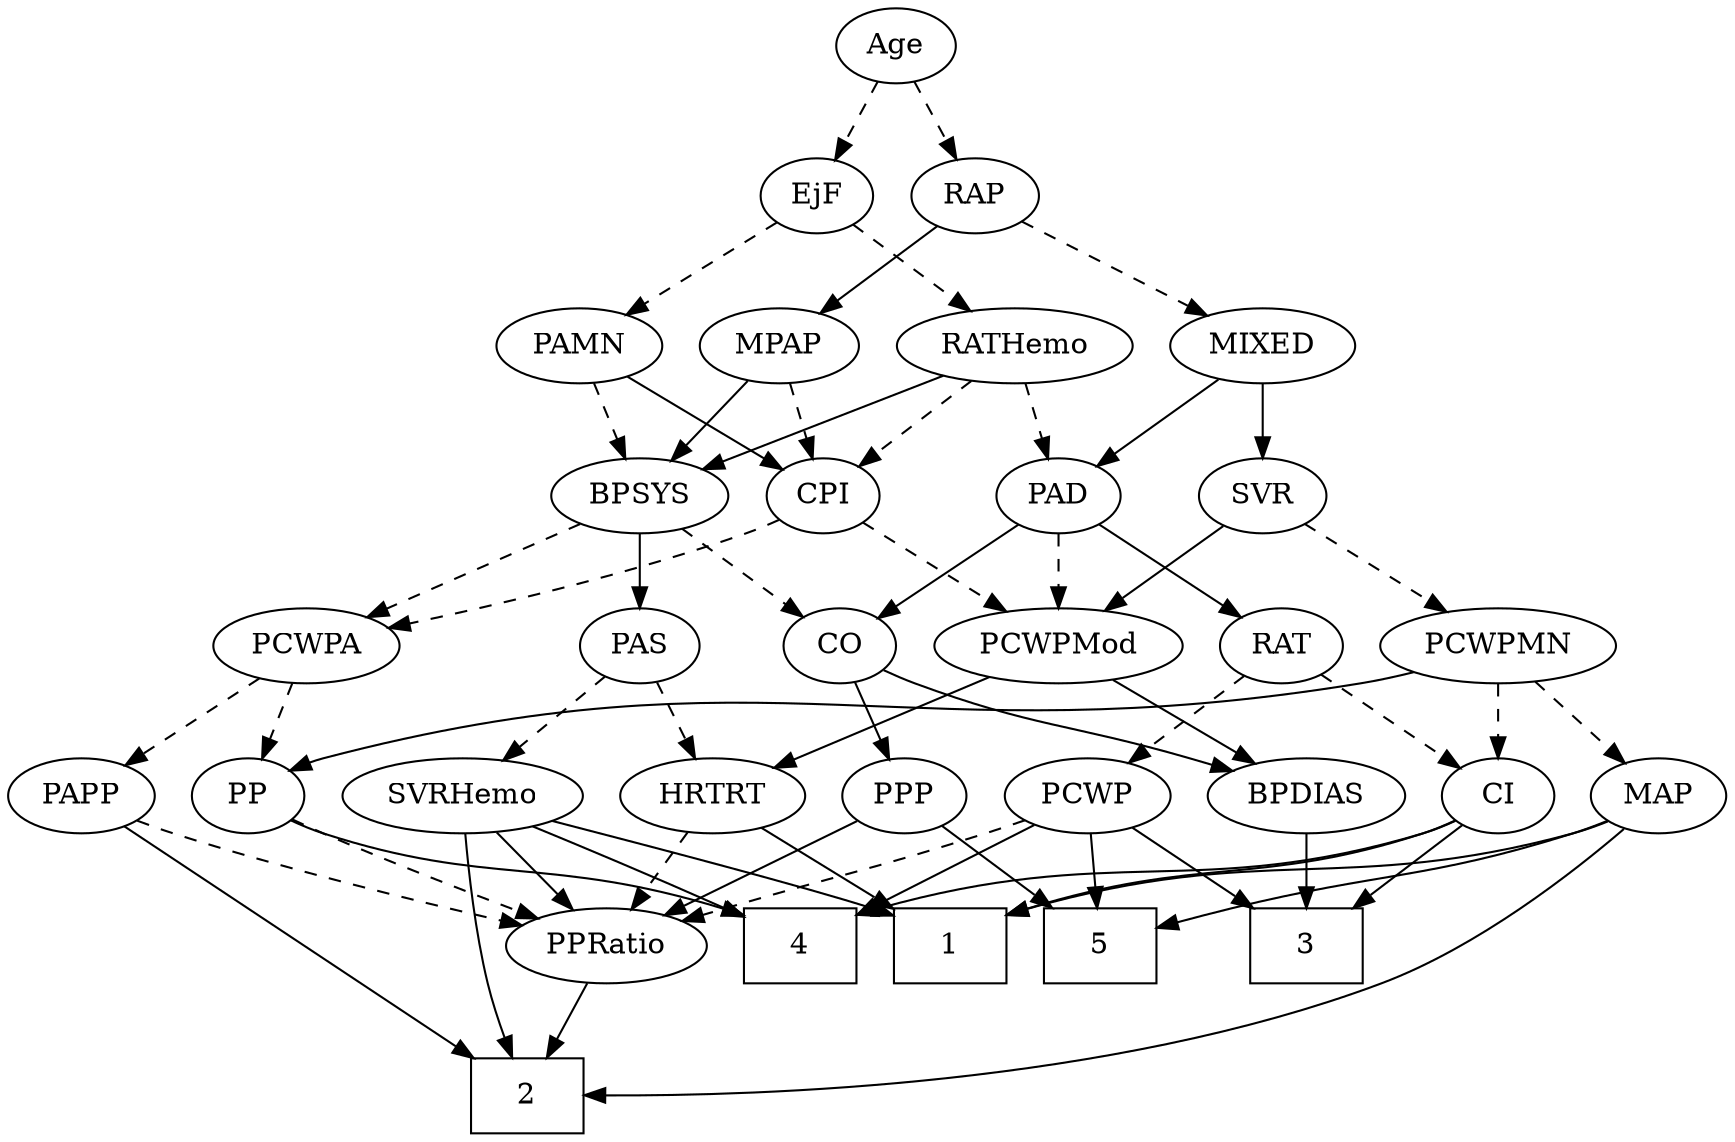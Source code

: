strict digraph {
	graph [bb="0,0,765.39,540"];
	node [label="\N"];
	1	[height=0.5,
		pos="366.55,90",
		shape=box,
		width=0.75];
	2	[height=0.5,
		pos="572.55,18",
		shape=box,
		width=0.75];
	3	[height=0.5,
		pos="193.55,90",
		shape=box,
		width=0.75];
	4	[height=0.5,
		pos="448.55,90",
		shape=box,
		width=0.75];
	5	[height=0.5,
		pos="288.55,90",
		shape=box,
		width=0.75];
	Age	[height=0.5,
		pos="351.55,522",
		width=0.75];
	EjF	[height=0.5,
		pos="388.55,450",
		width=0.75];
	Age -> EjF	[pos="e,380.01,467.15 360.13,504.76 364.61,496.28 370.2,485.71 375.23,476.2",
		style=dashed];
	RAP	[height=0.5,
		pos="315.55,450",
		width=0.77632];
	Age -> RAP	[pos="e,324.1,467.63 343.2,504.76 338.9,496.4 333.56,486.02 328.72,476.61",
		style=dashed];
	PAMN	[height=0.5,
		pos="492.55,378",
		width=1.011];
	EjF -> PAMN	[pos="e,471.61,393.09 407.14,436.49 422.71,426.01 445.2,410.87 463.19,398.76",
		style=dashed];
	RATHemo	[height=0.5,
		pos="301.55,378",
		width=1.3721];
	EjF -> RATHemo	[pos="e,321,394.65 371.77,435.5 359.64,425.74 342.97,412.33 328.92,401.02",
		style=dashed];
	MIXED	[height=0.5,
		pos="193.55,378",
		width=1.1193];
	RAP -> MIXED	[pos="e,217.5,392.74 295.4,437.44 276.6,426.66 248.23,410.38 226.2,397.73",
		style=dashed];
	MPAP	[height=0.5,
		pos="403.55,378",
		width=0.97491];
	RAP -> MPAP	[pos="e,385.42,393.42 332.51,435.5 345.21,425.41 362.8,411.41 377.3,399.88",
		style=solid];
	PAD	[height=0.5,
		pos="284.55,306",
		width=0.79437];
	MIXED -> PAD	[pos="e,267.12,320.4 212.85,362.15 226.28,351.82 244.33,337.93 258.96,326.68",
		style=solid];
	SVR	[height=0.5,
		pos="193.55,306",
		width=0.77632];
	MIXED -> SVR	[pos="e,193.55,324.1 193.55,359.7 193.55,351.98 193.55,342.71 193.55,334.11",
		style=solid];
	BPSYS	[height=0.5,
		pos="453.55,306",
		width=1.0471];
	MPAP -> BPSYS	[pos="e,442.01,323.15 415.14,360.76 421.39,352.02 429.22,341.05 436.18,331.31",
		style=solid];
	CPI	[height=0.5,
		pos="370.55,306",
		width=0.75];
	MPAP -> CPI	[pos="e,378.31,323.47 395.73,360.41 391.82,352.13 387.01,341.92 382.65,332.66",
		style=dashed];
	CO	[height=0.5,
		pos="381.55,234",
		width=0.75];
	BPSYS -> CO	[pos="e,396.5,249.54 437.57,289.46 427.6,279.78 414.64,267.17 403.69,256.53",
		style=dashed];
	PAS	[height=0.5,
		pos="453.55,234",
		width=0.75];
	BPSYS -> PAS	[pos="e,453.55,252.1 453.55,287.7 453.55,279.98 453.55,270.71 453.55,262.11",
		style=solid];
	PCWPA	[height=0.5,
		pos="540.55,234",
		width=1.1555];
	BPSYS -> PCWPA	[pos="e,521.52,250.31 472,290.15 484.06,280.45 500.02,267.61 513.5,256.76",
		style=dashed];
	PAD -> CO	[pos="e,363.71,247.87 302.79,291.83 317.65,281.11 338.83,265.83 355.47,253.82",
		style=solid];
	RAT	[height=0.5,
		pos="187.55,234",
		width=0.75827];
	PAD -> RAT	[pos="e,205.38,247.87 266.3,291.83 251.44,281.11 230.27,265.83 213.62,253.82",
		style=solid];
	PCWPMod	[height=0.5,
		pos="284.55,234",
		width=1.4443];
	PAD -> PCWPMod	[pos="e,284.55,252.1 284.55,287.7 284.55,279.98 284.55,270.71 284.55,262.11",
		style=dashed];
	BPDIAS	[height=0.5,
		pos="193.55,162",
		width=1.1735];
	CO -> BPDIAS	[pos="e,225.71,173.77 360.39,222.56 355.56,220.3 350.41,217.99 345.55,216 325.31,207.72 273,189.75 235.4,177.04",
		style=solid];
	PPP	[height=0.5,
		pos="368.55,162",
		width=0.75];
	CO -> PPP	[pos="e,371.76,180.28 378.4,216.05 376.97,208.35 375.24,199.03 373.63,190.36",
		style=solid];
	SVRHemo	[height=0.5,
		pos="633.55,162",
		width=1.3902];
	PAS -> SVRHemo	[pos="e,598.59,174.89 474.73,222.62 479.56,220.35 484.7,218.03 489.55,216 522.4,202.23 560.23,188.38 588.87,178.3",
		style=dashed];
	HRTRT	[height=0.5,
		pos="453.55,162",
		width=1.1013];
	PAS -> HRTRT	[pos="e,453.55,180.1 453.55,215.7 453.55,207.98 453.55,198.71 453.55,190.11",
		style=dashed];
	PAMN -> BPSYS	[pos="e,462.72,323.47 483.3,360.41 478.64,352.04 472.89,341.71 467.68,332.37",
		style=dashed];
	PAMN -> CPI	[pos="e,390.56,318.48 469.6,363.83 449.67,352.4 420.71,335.78 399.25,323.47",
		style=solid];
	RATHemo -> BPSYS	[pos="e,427.37,319.05 330.85,363.5 355.75,352.04 391.55,335.55 418.07,323.34",
		style=solid];
	RATHemo -> PAD	[pos="e,288.74,324.28 297.43,360.05 295.54,352.26 293.25,342.82 291.12,334.08",
		style=dashed];
	RATHemo -> CPI	[pos="e,356.04,321.72 317.55,360.76 326.91,351.27 338.84,339.17 349.01,328.85",
		style=dashed];
	CPI -> PCWPMod	[pos="e,304.09,250.91 353.97,291.5 342.05,281.81 325.72,268.51 311.89,257.26",
		style=dashed];
	CPI -> PCWPA	[pos="e,510.25,246.34 391.76,294.7 396.6,292.44 401.73,290.09 406.55,288 437.93,274.4 474.01,260.21 500.82,249.94",
		style=dashed];
	PCWP	[height=0.5,
		pos="288.55,162",
		width=0.97491];
	RAT -> PCWP	[pos="e,268.57,176.85 205.6,220.49 220.68,210.04 242.44,194.95 259.9,182.86",
		style=dashed];
	CI	[height=0.5,
		pos="106.55,162",
		width=0.75];
	RAT -> CI	[pos="e,122.52,176.8 171.54,219.17 159.78,209.01 143.61,195.03 130.34,183.56",
		style=dashed];
	SVR -> PCWPMod	[pos="e,264.2,250.65 211.09,291.5 223.79,281.74 241.22,268.33 255.92,257.02",
		style=solid];
	PCWPMN	[height=0.5,
		pos="92.547,234",
		width=1.3902];
	SVR -> PCWPMN	[pos="e,114.47,250.19 175.02,292.16 160.47,282.08 139.91,267.83 122.96,256.08",
		style=dashed];
	PCWPMod -> BPDIAS	[pos="e,213.18,178.1 263.9,217.12 251.3,207.43 235.05,194.92 221.33,184.37",
		style=solid];
	PCWPMod -> HRTRT	[pos="e,425.13,174.77 316.73,219.67 344.87,208.01 385.76,191.08 415.51,178.76",
		style=solid];
	PP	[height=0.5,
		pos="538.55,162",
		width=0.75];
	PCWPA -> PP	[pos="e,539.04,180.1 540.05,215.7 539.83,207.98 539.57,198.71 539.32,190.11",
		style=dashed];
	PAPP	[height=0.5,
		pos="733.55,162",
		width=0.88464];
	PCWPA -> PAPP	[pos="e,708.92,173.48 572.77,222.37 603.67,212.02 651.55,195.63 692.55,180 694.8,179.14 697.1,178.24 699.43,177.32",
		style=dashed];
	MAP	[height=0.5,
		pos="30.547,162",
		width=0.84854];
	PCWPMN -> MAP	[pos="e,44.285,178.51 77.854,216.41 69.83,207.35 59.767,195.99 50.988,186.08",
		style=dashed];
	PCWPMN -> PP	[pos="e,518.07,174.13 128.81,221.45 136.27,219.39 144.12,217.44 151.55,216 305.5,186.17 351.48,222.08 502.55,180 504.49,179.46 506.47,\
178.82 508.43,178.11",
		style=solid];
	PCWPMN -> CI	[pos="e,103.13,180.1 96.008,215.7 97.551,207.98 99.405,198.71 101.12,190.11",
		style=dashed];
	SVRHemo -> 1	[pos="e,393.59,101.68 596.19,149.86 589.03,147.83 581.57,145.79 574.55,144 503.08,125.78 483.3,128.83 412.55,108 409.44,107.09 406.25,\
106.07 403.06,105",
		style=solid];
	SVRHemo -> 2	[pos="e,579.97,36.268 626.31,144.15 615.86,119.84 596.46,74.66 584.04,45.753",
		style=solid];
	SVRHemo -> 4	[pos="e,475.83,102.49 599.07,148.75 569.8,138.25 526.76,122.56 489.55,108 488.16,107.46 486.74,106.9 485.31,106.33",
		style=solid];
	PPRatio	[height=0.5,
		pos="538.55,90",
		width=1.1013];
	SVRHemo -> PPRatio	[pos="e,558.6,105.77 612.46,145.46 599.03,135.57 581.46,122.62 566.82,111.83",
		style=solid];
	BPDIAS -> 3	[pos="e,193.55,108.1 193.55,143.7 193.55,135.98 193.55,126.71 193.55,118.11",
		style=solid];
	MAP -> 1	[pos="e,339.31,103.14 53.446,150.06 58.949,147.77 64.877,145.58 70.547,144 180.39,113.44 214.44,137.61 324.55,108 326.22,107.55 327.91,\
107.05 329.61,106.52",
		style=solid];
	MAP -> 2	[pos="e,545.5,20.755 45.905,146.41 68.418,125.97 112.6,89.389 157.55,72 226.3,45.4 446.96,27.66 535.39,21.454",
		style=solid];
	MAP -> 5	[pos="e,261.32,99.202 53.97,150.22 59.348,147.98 65.09,145.76 70.547,144 139.5,121.74 159.37,126.04 229.55,108 236.72,106.16 244.34,104.06 \
251.64,101.99",
		style=solid];
	PP -> 4	[pos="e,470.51,108.08 521.62,147.83 509.53,138.43 492.94,125.53 478.63,114.39",
		style=solid];
	PP -> PPRatio	[pos="e,538.55,108.1 538.55,143.7 538.55,135.98 538.55,126.71 538.55,118.11",
		style=dashed];
	PPP -> 5	[pos="e,308,108.02 352.74,147.17 342.21,137.95 328.09,125.6 315.77,114.82",
		style=solid];
	PPP -> PPRatio	[pos="e,509.05,102.04 389.76,150.7 394.6,148.44 399.73,146.09 404.55,144 436.24,130.27 472.71,115.93 499.6,105.64",
		style=solid];
	PPRatio -> 2	[pos="e,564.16,36.275 546.78,72.055 550.65,64.091 555.35,54.411 559.67,45.51",
		style=solid];
	PCWP -> 3	[pos="e,216.77,108.11 269.32,146.83 256.63,137.48 239.71,125.01 225.07,114.23",
		style=solid];
	PCWP -> 4	[pos="e,421.43,102.87 314.61,149.6 341.14,137.99 382.48,119.91 412.21,106.9",
		style=solid];
	PCWP -> 5	[pos="e,288.55,108.1 288.55,143.7 288.55,135.98 288.55,126.71 288.55,118.11",
		style=solid];
	PCWP -> PPRatio	[pos="e,507.25,101.27 315.34,149.98 320.97,147.85 326.92,145.75 332.55,144 398.86,123.44 417.62,126.44 484.55,108 488.82,106.82 493.26,\
105.53 497.68,104.21",
		style=dashed];
	CI -> 1	[pos="e,339.25,102.91 127.13,150.22 132.08,147.92 137.43,145.69 142.55,144 220.86,118.2 245.53,131.57 324.55,108 326.21,107.51 327.89,\
106.97 329.58,106.4",
		style=solid];
	CI -> 3	[pos="e,172.2,108.18 123.32,147.5 134.85,138.23 150.47,125.66 164.06,114.73",
		style=solid];
	CI -> 4	[pos="e,421.12,102.24 127.06,150 132.02,147.72 137.38,145.54 142.55,144 254.35,110.71 289.4,136.39 402.55,108 405.51,107.26 408.54,106.39 \
411.57,105.45",
		style=solid];
	PAPP -> 2	[pos="e,592.07,36.216 716.92,146.34 689.18,121.87 633.19,72.483 599.67,42.92",
		style=solid];
	PAPP -> PPRatio	[pos="e,570.01,101.2 708.93,150.5 703.55,148.29 697.88,146.02 692.55,144 654.61,129.62 610.83,114.71 579.67,104.39",
		style=dashed];
	HRTRT -> 1	[pos="e,387.83,108.13 434.67,145.81 423.35,136.71 408.73,124.94 395.93,114.64",
		style=solid];
	HRTRT -> PPRatio	[pos="e,520.14,106.16 471.99,145.81 483.8,136.09 499.3,123.32 512.37,112.56",
		style=dashed];
}
